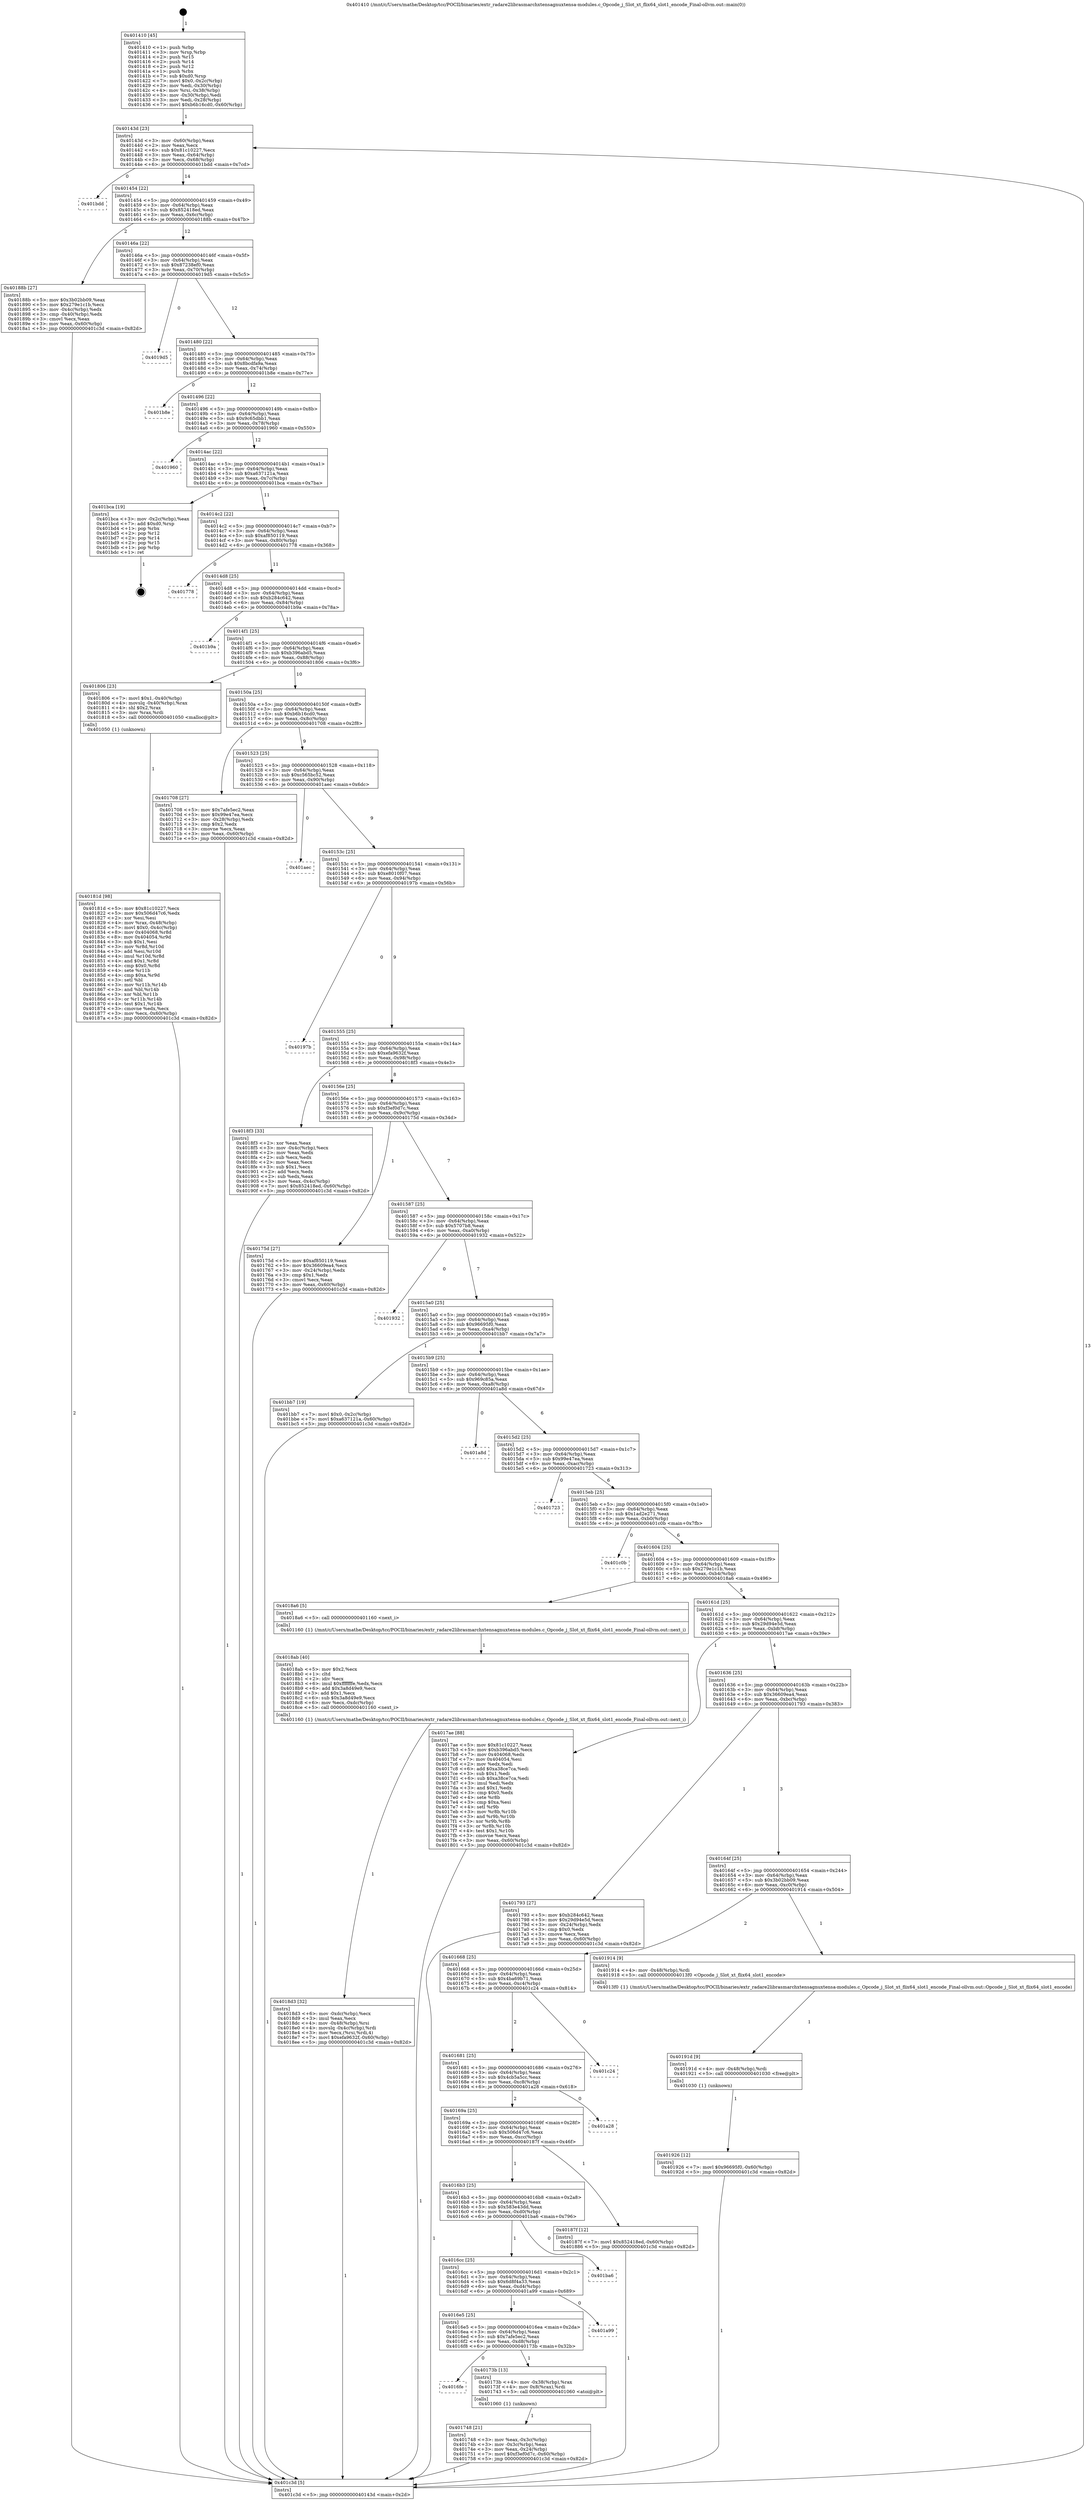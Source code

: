 digraph "0x401410" {
  label = "0x401410 (/mnt/c/Users/mathe/Desktop/tcc/POCII/binaries/extr_radare2librasmarchxtensagnuxtensa-modules.c_Opcode_j_Slot_xt_flix64_slot1_encode_Final-ollvm.out::main(0))"
  labelloc = "t"
  node[shape=record]

  Entry [label="",width=0.3,height=0.3,shape=circle,fillcolor=black,style=filled]
  "0x40143d" [label="{
     0x40143d [23]\l
     | [instrs]\l
     &nbsp;&nbsp;0x40143d \<+3\>: mov -0x60(%rbp),%eax\l
     &nbsp;&nbsp;0x401440 \<+2\>: mov %eax,%ecx\l
     &nbsp;&nbsp;0x401442 \<+6\>: sub $0x81c10227,%ecx\l
     &nbsp;&nbsp;0x401448 \<+3\>: mov %eax,-0x64(%rbp)\l
     &nbsp;&nbsp;0x40144b \<+3\>: mov %ecx,-0x68(%rbp)\l
     &nbsp;&nbsp;0x40144e \<+6\>: je 0000000000401bdd \<main+0x7cd\>\l
  }"]
  "0x401bdd" [label="{
     0x401bdd\l
  }", style=dashed]
  "0x401454" [label="{
     0x401454 [22]\l
     | [instrs]\l
     &nbsp;&nbsp;0x401454 \<+5\>: jmp 0000000000401459 \<main+0x49\>\l
     &nbsp;&nbsp;0x401459 \<+3\>: mov -0x64(%rbp),%eax\l
     &nbsp;&nbsp;0x40145c \<+5\>: sub $0x852418ed,%eax\l
     &nbsp;&nbsp;0x401461 \<+3\>: mov %eax,-0x6c(%rbp)\l
     &nbsp;&nbsp;0x401464 \<+6\>: je 000000000040188b \<main+0x47b\>\l
  }"]
  Exit [label="",width=0.3,height=0.3,shape=circle,fillcolor=black,style=filled,peripheries=2]
  "0x40188b" [label="{
     0x40188b [27]\l
     | [instrs]\l
     &nbsp;&nbsp;0x40188b \<+5\>: mov $0x3b02bb09,%eax\l
     &nbsp;&nbsp;0x401890 \<+5\>: mov $0x279e1c1b,%ecx\l
     &nbsp;&nbsp;0x401895 \<+3\>: mov -0x4c(%rbp),%edx\l
     &nbsp;&nbsp;0x401898 \<+3\>: cmp -0x40(%rbp),%edx\l
     &nbsp;&nbsp;0x40189b \<+3\>: cmovl %ecx,%eax\l
     &nbsp;&nbsp;0x40189e \<+3\>: mov %eax,-0x60(%rbp)\l
     &nbsp;&nbsp;0x4018a1 \<+5\>: jmp 0000000000401c3d \<main+0x82d\>\l
  }"]
  "0x40146a" [label="{
     0x40146a [22]\l
     | [instrs]\l
     &nbsp;&nbsp;0x40146a \<+5\>: jmp 000000000040146f \<main+0x5f\>\l
     &nbsp;&nbsp;0x40146f \<+3\>: mov -0x64(%rbp),%eax\l
     &nbsp;&nbsp;0x401472 \<+5\>: sub $0x87238ef0,%eax\l
     &nbsp;&nbsp;0x401477 \<+3\>: mov %eax,-0x70(%rbp)\l
     &nbsp;&nbsp;0x40147a \<+6\>: je 00000000004019d5 \<main+0x5c5\>\l
  }"]
  "0x401926" [label="{
     0x401926 [12]\l
     | [instrs]\l
     &nbsp;&nbsp;0x401926 \<+7\>: movl $0x96695f0,-0x60(%rbp)\l
     &nbsp;&nbsp;0x40192d \<+5\>: jmp 0000000000401c3d \<main+0x82d\>\l
  }"]
  "0x4019d5" [label="{
     0x4019d5\l
  }", style=dashed]
  "0x401480" [label="{
     0x401480 [22]\l
     | [instrs]\l
     &nbsp;&nbsp;0x401480 \<+5\>: jmp 0000000000401485 \<main+0x75\>\l
     &nbsp;&nbsp;0x401485 \<+3\>: mov -0x64(%rbp),%eax\l
     &nbsp;&nbsp;0x401488 \<+5\>: sub $0x8bcdfa9a,%eax\l
     &nbsp;&nbsp;0x40148d \<+3\>: mov %eax,-0x74(%rbp)\l
     &nbsp;&nbsp;0x401490 \<+6\>: je 0000000000401b8e \<main+0x77e\>\l
  }"]
  "0x40191d" [label="{
     0x40191d [9]\l
     | [instrs]\l
     &nbsp;&nbsp;0x40191d \<+4\>: mov -0x48(%rbp),%rdi\l
     &nbsp;&nbsp;0x401921 \<+5\>: call 0000000000401030 \<free@plt\>\l
     | [calls]\l
     &nbsp;&nbsp;0x401030 \{1\} (unknown)\l
  }"]
  "0x401b8e" [label="{
     0x401b8e\l
  }", style=dashed]
  "0x401496" [label="{
     0x401496 [22]\l
     | [instrs]\l
     &nbsp;&nbsp;0x401496 \<+5\>: jmp 000000000040149b \<main+0x8b\>\l
     &nbsp;&nbsp;0x40149b \<+3\>: mov -0x64(%rbp),%eax\l
     &nbsp;&nbsp;0x40149e \<+5\>: sub $0x9c65dbb1,%eax\l
     &nbsp;&nbsp;0x4014a3 \<+3\>: mov %eax,-0x78(%rbp)\l
     &nbsp;&nbsp;0x4014a6 \<+6\>: je 0000000000401960 \<main+0x550\>\l
  }"]
  "0x4018d3" [label="{
     0x4018d3 [32]\l
     | [instrs]\l
     &nbsp;&nbsp;0x4018d3 \<+6\>: mov -0xdc(%rbp),%ecx\l
     &nbsp;&nbsp;0x4018d9 \<+3\>: imul %eax,%ecx\l
     &nbsp;&nbsp;0x4018dc \<+4\>: mov -0x48(%rbp),%rsi\l
     &nbsp;&nbsp;0x4018e0 \<+4\>: movslq -0x4c(%rbp),%rdi\l
     &nbsp;&nbsp;0x4018e4 \<+3\>: mov %ecx,(%rsi,%rdi,4)\l
     &nbsp;&nbsp;0x4018e7 \<+7\>: movl $0xefa9632f,-0x60(%rbp)\l
     &nbsp;&nbsp;0x4018ee \<+5\>: jmp 0000000000401c3d \<main+0x82d\>\l
  }"]
  "0x401960" [label="{
     0x401960\l
  }", style=dashed]
  "0x4014ac" [label="{
     0x4014ac [22]\l
     | [instrs]\l
     &nbsp;&nbsp;0x4014ac \<+5\>: jmp 00000000004014b1 \<main+0xa1\>\l
     &nbsp;&nbsp;0x4014b1 \<+3\>: mov -0x64(%rbp),%eax\l
     &nbsp;&nbsp;0x4014b4 \<+5\>: sub $0xa637121a,%eax\l
     &nbsp;&nbsp;0x4014b9 \<+3\>: mov %eax,-0x7c(%rbp)\l
     &nbsp;&nbsp;0x4014bc \<+6\>: je 0000000000401bca \<main+0x7ba\>\l
  }"]
  "0x4018ab" [label="{
     0x4018ab [40]\l
     | [instrs]\l
     &nbsp;&nbsp;0x4018ab \<+5\>: mov $0x2,%ecx\l
     &nbsp;&nbsp;0x4018b0 \<+1\>: cltd\l
     &nbsp;&nbsp;0x4018b1 \<+2\>: idiv %ecx\l
     &nbsp;&nbsp;0x4018b3 \<+6\>: imul $0xfffffffe,%edx,%ecx\l
     &nbsp;&nbsp;0x4018b9 \<+6\>: add $0x3a8d49e9,%ecx\l
     &nbsp;&nbsp;0x4018bf \<+3\>: add $0x1,%ecx\l
     &nbsp;&nbsp;0x4018c2 \<+6\>: sub $0x3a8d49e9,%ecx\l
     &nbsp;&nbsp;0x4018c8 \<+6\>: mov %ecx,-0xdc(%rbp)\l
     &nbsp;&nbsp;0x4018ce \<+5\>: call 0000000000401160 \<next_i\>\l
     | [calls]\l
     &nbsp;&nbsp;0x401160 \{1\} (/mnt/c/Users/mathe/Desktop/tcc/POCII/binaries/extr_radare2librasmarchxtensagnuxtensa-modules.c_Opcode_j_Slot_xt_flix64_slot1_encode_Final-ollvm.out::next_i)\l
  }"]
  "0x401bca" [label="{
     0x401bca [19]\l
     | [instrs]\l
     &nbsp;&nbsp;0x401bca \<+3\>: mov -0x2c(%rbp),%eax\l
     &nbsp;&nbsp;0x401bcd \<+7\>: add $0xd0,%rsp\l
     &nbsp;&nbsp;0x401bd4 \<+1\>: pop %rbx\l
     &nbsp;&nbsp;0x401bd5 \<+2\>: pop %r12\l
     &nbsp;&nbsp;0x401bd7 \<+2\>: pop %r14\l
     &nbsp;&nbsp;0x401bd9 \<+2\>: pop %r15\l
     &nbsp;&nbsp;0x401bdb \<+1\>: pop %rbp\l
     &nbsp;&nbsp;0x401bdc \<+1\>: ret\l
  }"]
  "0x4014c2" [label="{
     0x4014c2 [22]\l
     | [instrs]\l
     &nbsp;&nbsp;0x4014c2 \<+5\>: jmp 00000000004014c7 \<main+0xb7\>\l
     &nbsp;&nbsp;0x4014c7 \<+3\>: mov -0x64(%rbp),%eax\l
     &nbsp;&nbsp;0x4014ca \<+5\>: sub $0xaf850119,%eax\l
     &nbsp;&nbsp;0x4014cf \<+3\>: mov %eax,-0x80(%rbp)\l
     &nbsp;&nbsp;0x4014d2 \<+6\>: je 0000000000401778 \<main+0x368\>\l
  }"]
  "0x40181d" [label="{
     0x40181d [98]\l
     | [instrs]\l
     &nbsp;&nbsp;0x40181d \<+5\>: mov $0x81c10227,%ecx\l
     &nbsp;&nbsp;0x401822 \<+5\>: mov $0x506d47c6,%edx\l
     &nbsp;&nbsp;0x401827 \<+2\>: xor %esi,%esi\l
     &nbsp;&nbsp;0x401829 \<+4\>: mov %rax,-0x48(%rbp)\l
     &nbsp;&nbsp;0x40182d \<+7\>: movl $0x0,-0x4c(%rbp)\l
     &nbsp;&nbsp;0x401834 \<+8\>: mov 0x404068,%r8d\l
     &nbsp;&nbsp;0x40183c \<+8\>: mov 0x404054,%r9d\l
     &nbsp;&nbsp;0x401844 \<+3\>: sub $0x1,%esi\l
     &nbsp;&nbsp;0x401847 \<+3\>: mov %r8d,%r10d\l
     &nbsp;&nbsp;0x40184a \<+3\>: add %esi,%r10d\l
     &nbsp;&nbsp;0x40184d \<+4\>: imul %r10d,%r8d\l
     &nbsp;&nbsp;0x401851 \<+4\>: and $0x1,%r8d\l
     &nbsp;&nbsp;0x401855 \<+4\>: cmp $0x0,%r8d\l
     &nbsp;&nbsp;0x401859 \<+4\>: sete %r11b\l
     &nbsp;&nbsp;0x40185d \<+4\>: cmp $0xa,%r9d\l
     &nbsp;&nbsp;0x401861 \<+3\>: setl %bl\l
     &nbsp;&nbsp;0x401864 \<+3\>: mov %r11b,%r14b\l
     &nbsp;&nbsp;0x401867 \<+3\>: and %bl,%r14b\l
     &nbsp;&nbsp;0x40186a \<+3\>: xor %bl,%r11b\l
     &nbsp;&nbsp;0x40186d \<+3\>: or %r11b,%r14b\l
     &nbsp;&nbsp;0x401870 \<+4\>: test $0x1,%r14b\l
     &nbsp;&nbsp;0x401874 \<+3\>: cmovne %edx,%ecx\l
     &nbsp;&nbsp;0x401877 \<+3\>: mov %ecx,-0x60(%rbp)\l
     &nbsp;&nbsp;0x40187a \<+5\>: jmp 0000000000401c3d \<main+0x82d\>\l
  }"]
  "0x401778" [label="{
     0x401778\l
  }", style=dashed]
  "0x4014d8" [label="{
     0x4014d8 [25]\l
     | [instrs]\l
     &nbsp;&nbsp;0x4014d8 \<+5\>: jmp 00000000004014dd \<main+0xcd\>\l
     &nbsp;&nbsp;0x4014dd \<+3\>: mov -0x64(%rbp),%eax\l
     &nbsp;&nbsp;0x4014e0 \<+5\>: sub $0xb284c642,%eax\l
     &nbsp;&nbsp;0x4014e5 \<+6\>: mov %eax,-0x84(%rbp)\l
     &nbsp;&nbsp;0x4014eb \<+6\>: je 0000000000401b9a \<main+0x78a\>\l
  }"]
  "0x401748" [label="{
     0x401748 [21]\l
     | [instrs]\l
     &nbsp;&nbsp;0x401748 \<+3\>: mov %eax,-0x3c(%rbp)\l
     &nbsp;&nbsp;0x40174b \<+3\>: mov -0x3c(%rbp),%eax\l
     &nbsp;&nbsp;0x40174e \<+3\>: mov %eax,-0x24(%rbp)\l
     &nbsp;&nbsp;0x401751 \<+7\>: movl $0xf3ef0d7c,-0x60(%rbp)\l
     &nbsp;&nbsp;0x401758 \<+5\>: jmp 0000000000401c3d \<main+0x82d\>\l
  }"]
  "0x401b9a" [label="{
     0x401b9a\l
  }", style=dashed]
  "0x4014f1" [label="{
     0x4014f1 [25]\l
     | [instrs]\l
     &nbsp;&nbsp;0x4014f1 \<+5\>: jmp 00000000004014f6 \<main+0xe6\>\l
     &nbsp;&nbsp;0x4014f6 \<+3\>: mov -0x64(%rbp),%eax\l
     &nbsp;&nbsp;0x4014f9 \<+5\>: sub $0xb396abd5,%eax\l
     &nbsp;&nbsp;0x4014fe \<+6\>: mov %eax,-0x88(%rbp)\l
     &nbsp;&nbsp;0x401504 \<+6\>: je 0000000000401806 \<main+0x3f6\>\l
  }"]
  "0x4016fe" [label="{
     0x4016fe\l
  }", style=dashed]
  "0x401806" [label="{
     0x401806 [23]\l
     | [instrs]\l
     &nbsp;&nbsp;0x401806 \<+7\>: movl $0x1,-0x40(%rbp)\l
     &nbsp;&nbsp;0x40180d \<+4\>: movslq -0x40(%rbp),%rax\l
     &nbsp;&nbsp;0x401811 \<+4\>: shl $0x2,%rax\l
     &nbsp;&nbsp;0x401815 \<+3\>: mov %rax,%rdi\l
     &nbsp;&nbsp;0x401818 \<+5\>: call 0000000000401050 \<malloc@plt\>\l
     | [calls]\l
     &nbsp;&nbsp;0x401050 \{1\} (unknown)\l
  }"]
  "0x40150a" [label="{
     0x40150a [25]\l
     | [instrs]\l
     &nbsp;&nbsp;0x40150a \<+5\>: jmp 000000000040150f \<main+0xff\>\l
     &nbsp;&nbsp;0x40150f \<+3\>: mov -0x64(%rbp),%eax\l
     &nbsp;&nbsp;0x401512 \<+5\>: sub $0xb6b16cd0,%eax\l
     &nbsp;&nbsp;0x401517 \<+6\>: mov %eax,-0x8c(%rbp)\l
     &nbsp;&nbsp;0x40151d \<+6\>: je 0000000000401708 \<main+0x2f8\>\l
  }"]
  "0x40173b" [label="{
     0x40173b [13]\l
     | [instrs]\l
     &nbsp;&nbsp;0x40173b \<+4\>: mov -0x38(%rbp),%rax\l
     &nbsp;&nbsp;0x40173f \<+4\>: mov 0x8(%rax),%rdi\l
     &nbsp;&nbsp;0x401743 \<+5\>: call 0000000000401060 \<atoi@plt\>\l
     | [calls]\l
     &nbsp;&nbsp;0x401060 \{1\} (unknown)\l
  }"]
  "0x401708" [label="{
     0x401708 [27]\l
     | [instrs]\l
     &nbsp;&nbsp;0x401708 \<+5\>: mov $0x7afe5ec2,%eax\l
     &nbsp;&nbsp;0x40170d \<+5\>: mov $0x99e47ea,%ecx\l
     &nbsp;&nbsp;0x401712 \<+3\>: mov -0x28(%rbp),%edx\l
     &nbsp;&nbsp;0x401715 \<+3\>: cmp $0x2,%edx\l
     &nbsp;&nbsp;0x401718 \<+3\>: cmovne %ecx,%eax\l
     &nbsp;&nbsp;0x40171b \<+3\>: mov %eax,-0x60(%rbp)\l
     &nbsp;&nbsp;0x40171e \<+5\>: jmp 0000000000401c3d \<main+0x82d\>\l
  }"]
  "0x401523" [label="{
     0x401523 [25]\l
     | [instrs]\l
     &nbsp;&nbsp;0x401523 \<+5\>: jmp 0000000000401528 \<main+0x118\>\l
     &nbsp;&nbsp;0x401528 \<+3\>: mov -0x64(%rbp),%eax\l
     &nbsp;&nbsp;0x40152b \<+5\>: sub $0xc565bc52,%eax\l
     &nbsp;&nbsp;0x401530 \<+6\>: mov %eax,-0x90(%rbp)\l
     &nbsp;&nbsp;0x401536 \<+6\>: je 0000000000401aec \<main+0x6dc\>\l
  }"]
  "0x401c3d" [label="{
     0x401c3d [5]\l
     | [instrs]\l
     &nbsp;&nbsp;0x401c3d \<+5\>: jmp 000000000040143d \<main+0x2d\>\l
  }"]
  "0x401410" [label="{
     0x401410 [45]\l
     | [instrs]\l
     &nbsp;&nbsp;0x401410 \<+1\>: push %rbp\l
     &nbsp;&nbsp;0x401411 \<+3\>: mov %rsp,%rbp\l
     &nbsp;&nbsp;0x401414 \<+2\>: push %r15\l
     &nbsp;&nbsp;0x401416 \<+2\>: push %r14\l
     &nbsp;&nbsp;0x401418 \<+2\>: push %r12\l
     &nbsp;&nbsp;0x40141a \<+1\>: push %rbx\l
     &nbsp;&nbsp;0x40141b \<+7\>: sub $0xd0,%rsp\l
     &nbsp;&nbsp;0x401422 \<+7\>: movl $0x0,-0x2c(%rbp)\l
     &nbsp;&nbsp;0x401429 \<+3\>: mov %edi,-0x30(%rbp)\l
     &nbsp;&nbsp;0x40142c \<+4\>: mov %rsi,-0x38(%rbp)\l
     &nbsp;&nbsp;0x401430 \<+3\>: mov -0x30(%rbp),%edi\l
     &nbsp;&nbsp;0x401433 \<+3\>: mov %edi,-0x28(%rbp)\l
     &nbsp;&nbsp;0x401436 \<+7\>: movl $0xb6b16cd0,-0x60(%rbp)\l
  }"]
  "0x4016e5" [label="{
     0x4016e5 [25]\l
     | [instrs]\l
     &nbsp;&nbsp;0x4016e5 \<+5\>: jmp 00000000004016ea \<main+0x2da\>\l
     &nbsp;&nbsp;0x4016ea \<+3\>: mov -0x64(%rbp),%eax\l
     &nbsp;&nbsp;0x4016ed \<+5\>: sub $0x7afe5ec2,%eax\l
     &nbsp;&nbsp;0x4016f2 \<+6\>: mov %eax,-0xd8(%rbp)\l
     &nbsp;&nbsp;0x4016f8 \<+6\>: je 000000000040173b \<main+0x32b\>\l
  }"]
  "0x401aec" [label="{
     0x401aec\l
  }", style=dashed]
  "0x40153c" [label="{
     0x40153c [25]\l
     | [instrs]\l
     &nbsp;&nbsp;0x40153c \<+5\>: jmp 0000000000401541 \<main+0x131\>\l
     &nbsp;&nbsp;0x401541 \<+3\>: mov -0x64(%rbp),%eax\l
     &nbsp;&nbsp;0x401544 \<+5\>: sub $0xe8010f07,%eax\l
     &nbsp;&nbsp;0x401549 \<+6\>: mov %eax,-0x94(%rbp)\l
     &nbsp;&nbsp;0x40154f \<+6\>: je 000000000040197b \<main+0x56b\>\l
  }"]
  "0x401a99" [label="{
     0x401a99\l
  }", style=dashed]
  "0x40197b" [label="{
     0x40197b\l
  }", style=dashed]
  "0x401555" [label="{
     0x401555 [25]\l
     | [instrs]\l
     &nbsp;&nbsp;0x401555 \<+5\>: jmp 000000000040155a \<main+0x14a\>\l
     &nbsp;&nbsp;0x40155a \<+3\>: mov -0x64(%rbp),%eax\l
     &nbsp;&nbsp;0x40155d \<+5\>: sub $0xefa9632f,%eax\l
     &nbsp;&nbsp;0x401562 \<+6\>: mov %eax,-0x98(%rbp)\l
     &nbsp;&nbsp;0x401568 \<+6\>: je 00000000004018f3 \<main+0x4e3\>\l
  }"]
  "0x4016cc" [label="{
     0x4016cc [25]\l
     | [instrs]\l
     &nbsp;&nbsp;0x4016cc \<+5\>: jmp 00000000004016d1 \<main+0x2c1\>\l
     &nbsp;&nbsp;0x4016d1 \<+3\>: mov -0x64(%rbp),%eax\l
     &nbsp;&nbsp;0x4016d4 \<+5\>: sub $0x6d8f4a33,%eax\l
     &nbsp;&nbsp;0x4016d9 \<+6\>: mov %eax,-0xd4(%rbp)\l
     &nbsp;&nbsp;0x4016df \<+6\>: je 0000000000401a99 \<main+0x689\>\l
  }"]
  "0x4018f3" [label="{
     0x4018f3 [33]\l
     | [instrs]\l
     &nbsp;&nbsp;0x4018f3 \<+2\>: xor %eax,%eax\l
     &nbsp;&nbsp;0x4018f5 \<+3\>: mov -0x4c(%rbp),%ecx\l
     &nbsp;&nbsp;0x4018f8 \<+2\>: mov %eax,%edx\l
     &nbsp;&nbsp;0x4018fa \<+2\>: sub %ecx,%edx\l
     &nbsp;&nbsp;0x4018fc \<+2\>: mov %eax,%ecx\l
     &nbsp;&nbsp;0x4018fe \<+3\>: sub $0x1,%ecx\l
     &nbsp;&nbsp;0x401901 \<+2\>: add %ecx,%edx\l
     &nbsp;&nbsp;0x401903 \<+2\>: sub %edx,%eax\l
     &nbsp;&nbsp;0x401905 \<+3\>: mov %eax,-0x4c(%rbp)\l
     &nbsp;&nbsp;0x401908 \<+7\>: movl $0x852418ed,-0x60(%rbp)\l
     &nbsp;&nbsp;0x40190f \<+5\>: jmp 0000000000401c3d \<main+0x82d\>\l
  }"]
  "0x40156e" [label="{
     0x40156e [25]\l
     | [instrs]\l
     &nbsp;&nbsp;0x40156e \<+5\>: jmp 0000000000401573 \<main+0x163\>\l
     &nbsp;&nbsp;0x401573 \<+3\>: mov -0x64(%rbp),%eax\l
     &nbsp;&nbsp;0x401576 \<+5\>: sub $0xf3ef0d7c,%eax\l
     &nbsp;&nbsp;0x40157b \<+6\>: mov %eax,-0x9c(%rbp)\l
     &nbsp;&nbsp;0x401581 \<+6\>: je 000000000040175d \<main+0x34d\>\l
  }"]
  "0x401ba6" [label="{
     0x401ba6\l
  }", style=dashed]
  "0x40175d" [label="{
     0x40175d [27]\l
     | [instrs]\l
     &nbsp;&nbsp;0x40175d \<+5\>: mov $0xaf850119,%eax\l
     &nbsp;&nbsp;0x401762 \<+5\>: mov $0x36609ea4,%ecx\l
     &nbsp;&nbsp;0x401767 \<+3\>: mov -0x24(%rbp),%edx\l
     &nbsp;&nbsp;0x40176a \<+3\>: cmp $0x1,%edx\l
     &nbsp;&nbsp;0x40176d \<+3\>: cmovl %ecx,%eax\l
     &nbsp;&nbsp;0x401770 \<+3\>: mov %eax,-0x60(%rbp)\l
     &nbsp;&nbsp;0x401773 \<+5\>: jmp 0000000000401c3d \<main+0x82d\>\l
  }"]
  "0x401587" [label="{
     0x401587 [25]\l
     | [instrs]\l
     &nbsp;&nbsp;0x401587 \<+5\>: jmp 000000000040158c \<main+0x17c\>\l
     &nbsp;&nbsp;0x40158c \<+3\>: mov -0x64(%rbp),%eax\l
     &nbsp;&nbsp;0x40158f \<+5\>: sub $0x5707b8,%eax\l
     &nbsp;&nbsp;0x401594 \<+6\>: mov %eax,-0xa0(%rbp)\l
     &nbsp;&nbsp;0x40159a \<+6\>: je 0000000000401932 \<main+0x522\>\l
  }"]
  "0x4016b3" [label="{
     0x4016b3 [25]\l
     | [instrs]\l
     &nbsp;&nbsp;0x4016b3 \<+5\>: jmp 00000000004016b8 \<main+0x2a8\>\l
     &nbsp;&nbsp;0x4016b8 \<+3\>: mov -0x64(%rbp),%eax\l
     &nbsp;&nbsp;0x4016bb \<+5\>: sub $0x583e43dd,%eax\l
     &nbsp;&nbsp;0x4016c0 \<+6\>: mov %eax,-0xd0(%rbp)\l
     &nbsp;&nbsp;0x4016c6 \<+6\>: je 0000000000401ba6 \<main+0x796\>\l
  }"]
  "0x401932" [label="{
     0x401932\l
  }", style=dashed]
  "0x4015a0" [label="{
     0x4015a0 [25]\l
     | [instrs]\l
     &nbsp;&nbsp;0x4015a0 \<+5\>: jmp 00000000004015a5 \<main+0x195\>\l
     &nbsp;&nbsp;0x4015a5 \<+3\>: mov -0x64(%rbp),%eax\l
     &nbsp;&nbsp;0x4015a8 \<+5\>: sub $0x96695f0,%eax\l
     &nbsp;&nbsp;0x4015ad \<+6\>: mov %eax,-0xa4(%rbp)\l
     &nbsp;&nbsp;0x4015b3 \<+6\>: je 0000000000401bb7 \<main+0x7a7\>\l
  }"]
  "0x40187f" [label="{
     0x40187f [12]\l
     | [instrs]\l
     &nbsp;&nbsp;0x40187f \<+7\>: movl $0x852418ed,-0x60(%rbp)\l
     &nbsp;&nbsp;0x401886 \<+5\>: jmp 0000000000401c3d \<main+0x82d\>\l
  }"]
  "0x401bb7" [label="{
     0x401bb7 [19]\l
     | [instrs]\l
     &nbsp;&nbsp;0x401bb7 \<+7\>: movl $0x0,-0x2c(%rbp)\l
     &nbsp;&nbsp;0x401bbe \<+7\>: movl $0xa637121a,-0x60(%rbp)\l
     &nbsp;&nbsp;0x401bc5 \<+5\>: jmp 0000000000401c3d \<main+0x82d\>\l
  }"]
  "0x4015b9" [label="{
     0x4015b9 [25]\l
     | [instrs]\l
     &nbsp;&nbsp;0x4015b9 \<+5\>: jmp 00000000004015be \<main+0x1ae\>\l
     &nbsp;&nbsp;0x4015be \<+3\>: mov -0x64(%rbp),%eax\l
     &nbsp;&nbsp;0x4015c1 \<+5\>: sub $0x969c85a,%eax\l
     &nbsp;&nbsp;0x4015c6 \<+6\>: mov %eax,-0xa8(%rbp)\l
     &nbsp;&nbsp;0x4015cc \<+6\>: je 0000000000401a8d \<main+0x67d\>\l
  }"]
  "0x40169a" [label="{
     0x40169a [25]\l
     | [instrs]\l
     &nbsp;&nbsp;0x40169a \<+5\>: jmp 000000000040169f \<main+0x28f\>\l
     &nbsp;&nbsp;0x40169f \<+3\>: mov -0x64(%rbp),%eax\l
     &nbsp;&nbsp;0x4016a2 \<+5\>: sub $0x506d47c6,%eax\l
     &nbsp;&nbsp;0x4016a7 \<+6\>: mov %eax,-0xcc(%rbp)\l
     &nbsp;&nbsp;0x4016ad \<+6\>: je 000000000040187f \<main+0x46f\>\l
  }"]
  "0x401a8d" [label="{
     0x401a8d\l
  }", style=dashed]
  "0x4015d2" [label="{
     0x4015d2 [25]\l
     | [instrs]\l
     &nbsp;&nbsp;0x4015d2 \<+5\>: jmp 00000000004015d7 \<main+0x1c7\>\l
     &nbsp;&nbsp;0x4015d7 \<+3\>: mov -0x64(%rbp),%eax\l
     &nbsp;&nbsp;0x4015da \<+5\>: sub $0x99e47ea,%eax\l
     &nbsp;&nbsp;0x4015df \<+6\>: mov %eax,-0xac(%rbp)\l
     &nbsp;&nbsp;0x4015e5 \<+6\>: je 0000000000401723 \<main+0x313\>\l
  }"]
  "0x401a28" [label="{
     0x401a28\l
  }", style=dashed]
  "0x401723" [label="{
     0x401723\l
  }", style=dashed]
  "0x4015eb" [label="{
     0x4015eb [25]\l
     | [instrs]\l
     &nbsp;&nbsp;0x4015eb \<+5\>: jmp 00000000004015f0 \<main+0x1e0\>\l
     &nbsp;&nbsp;0x4015f0 \<+3\>: mov -0x64(%rbp),%eax\l
     &nbsp;&nbsp;0x4015f3 \<+5\>: sub $0x1ad2e271,%eax\l
     &nbsp;&nbsp;0x4015f8 \<+6\>: mov %eax,-0xb0(%rbp)\l
     &nbsp;&nbsp;0x4015fe \<+6\>: je 0000000000401c0b \<main+0x7fb\>\l
  }"]
  "0x401681" [label="{
     0x401681 [25]\l
     | [instrs]\l
     &nbsp;&nbsp;0x401681 \<+5\>: jmp 0000000000401686 \<main+0x276\>\l
     &nbsp;&nbsp;0x401686 \<+3\>: mov -0x64(%rbp),%eax\l
     &nbsp;&nbsp;0x401689 \<+5\>: sub $0x4cb5a5cc,%eax\l
     &nbsp;&nbsp;0x40168e \<+6\>: mov %eax,-0xc8(%rbp)\l
     &nbsp;&nbsp;0x401694 \<+6\>: je 0000000000401a28 \<main+0x618\>\l
  }"]
  "0x401c0b" [label="{
     0x401c0b\l
  }", style=dashed]
  "0x401604" [label="{
     0x401604 [25]\l
     | [instrs]\l
     &nbsp;&nbsp;0x401604 \<+5\>: jmp 0000000000401609 \<main+0x1f9\>\l
     &nbsp;&nbsp;0x401609 \<+3\>: mov -0x64(%rbp),%eax\l
     &nbsp;&nbsp;0x40160c \<+5\>: sub $0x279e1c1b,%eax\l
     &nbsp;&nbsp;0x401611 \<+6\>: mov %eax,-0xb4(%rbp)\l
     &nbsp;&nbsp;0x401617 \<+6\>: je 00000000004018a6 \<main+0x496\>\l
  }"]
  "0x401c24" [label="{
     0x401c24\l
  }", style=dashed]
  "0x4018a6" [label="{
     0x4018a6 [5]\l
     | [instrs]\l
     &nbsp;&nbsp;0x4018a6 \<+5\>: call 0000000000401160 \<next_i\>\l
     | [calls]\l
     &nbsp;&nbsp;0x401160 \{1\} (/mnt/c/Users/mathe/Desktop/tcc/POCII/binaries/extr_radare2librasmarchxtensagnuxtensa-modules.c_Opcode_j_Slot_xt_flix64_slot1_encode_Final-ollvm.out::next_i)\l
  }"]
  "0x40161d" [label="{
     0x40161d [25]\l
     | [instrs]\l
     &nbsp;&nbsp;0x40161d \<+5\>: jmp 0000000000401622 \<main+0x212\>\l
     &nbsp;&nbsp;0x401622 \<+3\>: mov -0x64(%rbp),%eax\l
     &nbsp;&nbsp;0x401625 \<+5\>: sub $0x29d94e5d,%eax\l
     &nbsp;&nbsp;0x40162a \<+6\>: mov %eax,-0xb8(%rbp)\l
     &nbsp;&nbsp;0x401630 \<+6\>: je 00000000004017ae \<main+0x39e\>\l
  }"]
  "0x401668" [label="{
     0x401668 [25]\l
     | [instrs]\l
     &nbsp;&nbsp;0x401668 \<+5\>: jmp 000000000040166d \<main+0x25d\>\l
     &nbsp;&nbsp;0x40166d \<+3\>: mov -0x64(%rbp),%eax\l
     &nbsp;&nbsp;0x401670 \<+5\>: sub $0x4ba69b71,%eax\l
     &nbsp;&nbsp;0x401675 \<+6\>: mov %eax,-0xc4(%rbp)\l
     &nbsp;&nbsp;0x40167b \<+6\>: je 0000000000401c24 \<main+0x814\>\l
  }"]
  "0x4017ae" [label="{
     0x4017ae [88]\l
     | [instrs]\l
     &nbsp;&nbsp;0x4017ae \<+5\>: mov $0x81c10227,%eax\l
     &nbsp;&nbsp;0x4017b3 \<+5\>: mov $0xb396abd5,%ecx\l
     &nbsp;&nbsp;0x4017b8 \<+7\>: mov 0x404068,%edx\l
     &nbsp;&nbsp;0x4017bf \<+7\>: mov 0x404054,%esi\l
     &nbsp;&nbsp;0x4017c6 \<+2\>: mov %edx,%edi\l
     &nbsp;&nbsp;0x4017c8 \<+6\>: add $0xa38ce7ca,%edi\l
     &nbsp;&nbsp;0x4017ce \<+3\>: sub $0x1,%edi\l
     &nbsp;&nbsp;0x4017d1 \<+6\>: sub $0xa38ce7ca,%edi\l
     &nbsp;&nbsp;0x4017d7 \<+3\>: imul %edi,%edx\l
     &nbsp;&nbsp;0x4017da \<+3\>: and $0x1,%edx\l
     &nbsp;&nbsp;0x4017dd \<+3\>: cmp $0x0,%edx\l
     &nbsp;&nbsp;0x4017e0 \<+4\>: sete %r8b\l
     &nbsp;&nbsp;0x4017e4 \<+3\>: cmp $0xa,%esi\l
     &nbsp;&nbsp;0x4017e7 \<+4\>: setl %r9b\l
     &nbsp;&nbsp;0x4017eb \<+3\>: mov %r8b,%r10b\l
     &nbsp;&nbsp;0x4017ee \<+3\>: and %r9b,%r10b\l
     &nbsp;&nbsp;0x4017f1 \<+3\>: xor %r9b,%r8b\l
     &nbsp;&nbsp;0x4017f4 \<+3\>: or %r8b,%r10b\l
     &nbsp;&nbsp;0x4017f7 \<+4\>: test $0x1,%r10b\l
     &nbsp;&nbsp;0x4017fb \<+3\>: cmovne %ecx,%eax\l
     &nbsp;&nbsp;0x4017fe \<+3\>: mov %eax,-0x60(%rbp)\l
     &nbsp;&nbsp;0x401801 \<+5\>: jmp 0000000000401c3d \<main+0x82d\>\l
  }"]
  "0x401636" [label="{
     0x401636 [25]\l
     | [instrs]\l
     &nbsp;&nbsp;0x401636 \<+5\>: jmp 000000000040163b \<main+0x22b\>\l
     &nbsp;&nbsp;0x40163b \<+3\>: mov -0x64(%rbp),%eax\l
     &nbsp;&nbsp;0x40163e \<+5\>: sub $0x36609ea4,%eax\l
     &nbsp;&nbsp;0x401643 \<+6\>: mov %eax,-0xbc(%rbp)\l
     &nbsp;&nbsp;0x401649 \<+6\>: je 0000000000401793 \<main+0x383\>\l
  }"]
  "0x401914" [label="{
     0x401914 [9]\l
     | [instrs]\l
     &nbsp;&nbsp;0x401914 \<+4\>: mov -0x48(%rbp),%rdi\l
     &nbsp;&nbsp;0x401918 \<+5\>: call 00000000004013f0 \<Opcode_j_Slot_xt_flix64_slot1_encode\>\l
     | [calls]\l
     &nbsp;&nbsp;0x4013f0 \{1\} (/mnt/c/Users/mathe/Desktop/tcc/POCII/binaries/extr_radare2librasmarchxtensagnuxtensa-modules.c_Opcode_j_Slot_xt_flix64_slot1_encode_Final-ollvm.out::Opcode_j_Slot_xt_flix64_slot1_encode)\l
  }"]
  "0x401793" [label="{
     0x401793 [27]\l
     | [instrs]\l
     &nbsp;&nbsp;0x401793 \<+5\>: mov $0xb284c642,%eax\l
     &nbsp;&nbsp;0x401798 \<+5\>: mov $0x29d94e5d,%ecx\l
     &nbsp;&nbsp;0x40179d \<+3\>: mov -0x24(%rbp),%edx\l
     &nbsp;&nbsp;0x4017a0 \<+3\>: cmp $0x0,%edx\l
     &nbsp;&nbsp;0x4017a3 \<+3\>: cmove %ecx,%eax\l
     &nbsp;&nbsp;0x4017a6 \<+3\>: mov %eax,-0x60(%rbp)\l
     &nbsp;&nbsp;0x4017a9 \<+5\>: jmp 0000000000401c3d \<main+0x82d\>\l
  }"]
  "0x40164f" [label="{
     0x40164f [25]\l
     | [instrs]\l
     &nbsp;&nbsp;0x40164f \<+5\>: jmp 0000000000401654 \<main+0x244\>\l
     &nbsp;&nbsp;0x401654 \<+3\>: mov -0x64(%rbp),%eax\l
     &nbsp;&nbsp;0x401657 \<+5\>: sub $0x3b02bb09,%eax\l
     &nbsp;&nbsp;0x40165c \<+6\>: mov %eax,-0xc0(%rbp)\l
     &nbsp;&nbsp;0x401662 \<+6\>: je 0000000000401914 \<main+0x504\>\l
  }"]
  Entry -> "0x401410" [label=" 1"]
  "0x40143d" -> "0x401bdd" [label=" 0"]
  "0x40143d" -> "0x401454" [label=" 14"]
  "0x401bca" -> Exit [label=" 1"]
  "0x401454" -> "0x40188b" [label=" 2"]
  "0x401454" -> "0x40146a" [label=" 12"]
  "0x401bb7" -> "0x401c3d" [label=" 1"]
  "0x40146a" -> "0x4019d5" [label=" 0"]
  "0x40146a" -> "0x401480" [label=" 12"]
  "0x401926" -> "0x401c3d" [label=" 1"]
  "0x401480" -> "0x401b8e" [label=" 0"]
  "0x401480" -> "0x401496" [label=" 12"]
  "0x40191d" -> "0x401926" [label=" 1"]
  "0x401496" -> "0x401960" [label=" 0"]
  "0x401496" -> "0x4014ac" [label=" 12"]
  "0x401914" -> "0x40191d" [label=" 1"]
  "0x4014ac" -> "0x401bca" [label=" 1"]
  "0x4014ac" -> "0x4014c2" [label=" 11"]
  "0x4018f3" -> "0x401c3d" [label=" 1"]
  "0x4014c2" -> "0x401778" [label=" 0"]
  "0x4014c2" -> "0x4014d8" [label=" 11"]
  "0x4018d3" -> "0x401c3d" [label=" 1"]
  "0x4014d8" -> "0x401b9a" [label=" 0"]
  "0x4014d8" -> "0x4014f1" [label=" 11"]
  "0x4018ab" -> "0x4018d3" [label=" 1"]
  "0x4014f1" -> "0x401806" [label=" 1"]
  "0x4014f1" -> "0x40150a" [label=" 10"]
  "0x4018a6" -> "0x4018ab" [label=" 1"]
  "0x40150a" -> "0x401708" [label=" 1"]
  "0x40150a" -> "0x401523" [label=" 9"]
  "0x401708" -> "0x401c3d" [label=" 1"]
  "0x401410" -> "0x40143d" [label=" 1"]
  "0x401c3d" -> "0x40143d" [label=" 13"]
  "0x40188b" -> "0x401c3d" [label=" 2"]
  "0x401523" -> "0x401aec" [label=" 0"]
  "0x401523" -> "0x40153c" [label=" 9"]
  "0x40181d" -> "0x401c3d" [label=" 1"]
  "0x40153c" -> "0x40197b" [label=" 0"]
  "0x40153c" -> "0x401555" [label=" 9"]
  "0x401806" -> "0x40181d" [label=" 1"]
  "0x401555" -> "0x4018f3" [label=" 1"]
  "0x401555" -> "0x40156e" [label=" 8"]
  "0x401793" -> "0x401c3d" [label=" 1"]
  "0x40156e" -> "0x40175d" [label=" 1"]
  "0x40156e" -> "0x401587" [label=" 7"]
  "0x40175d" -> "0x401c3d" [label=" 1"]
  "0x401587" -> "0x401932" [label=" 0"]
  "0x401587" -> "0x4015a0" [label=" 7"]
  "0x40173b" -> "0x401748" [label=" 1"]
  "0x4015a0" -> "0x401bb7" [label=" 1"]
  "0x4015a0" -> "0x4015b9" [label=" 6"]
  "0x4016e5" -> "0x4016fe" [label=" 0"]
  "0x4015b9" -> "0x401a8d" [label=" 0"]
  "0x4015b9" -> "0x4015d2" [label=" 6"]
  "0x40187f" -> "0x401c3d" [label=" 1"]
  "0x4015d2" -> "0x401723" [label=" 0"]
  "0x4015d2" -> "0x4015eb" [label=" 6"]
  "0x4016cc" -> "0x4016e5" [label=" 1"]
  "0x4015eb" -> "0x401c0b" [label=" 0"]
  "0x4015eb" -> "0x401604" [label=" 6"]
  "0x4017ae" -> "0x401c3d" [label=" 1"]
  "0x401604" -> "0x4018a6" [label=" 1"]
  "0x401604" -> "0x40161d" [label=" 5"]
  "0x4016b3" -> "0x4016cc" [label=" 1"]
  "0x40161d" -> "0x4017ae" [label=" 1"]
  "0x40161d" -> "0x401636" [label=" 4"]
  "0x401748" -> "0x401c3d" [label=" 1"]
  "0x401636" -> "0x401793" [label=" 1"]
  "0x401636" -> "0x40164f" [label=" 3"]
  "0x40169a" -> "0x4016b3" [label=" 1"]
  "0x40164f" -> "0x401914" [label=" 1"]
  "0x40164f" -> "0x401668" [label=" 2"]
  "0x4016b3" -> "0x401ba6" [label=" 0"]
  "0x401668" -> "0x401c24" [label=" 0"]
  "0x401668" -> "0x401681" [label=" 2"]
  "0x4016cc" -> "0x401a99" [label=" 0"]
  "0x401681" -> "0x401a28" [label=" 0"]
  "0x401681" -> "0x40169a" [label=" 2"]
  "0x4016e5" -> "0x40173b" [label=" 1"]
  "0x40169a" -> "0x40187f" [label=" 1"]
}
